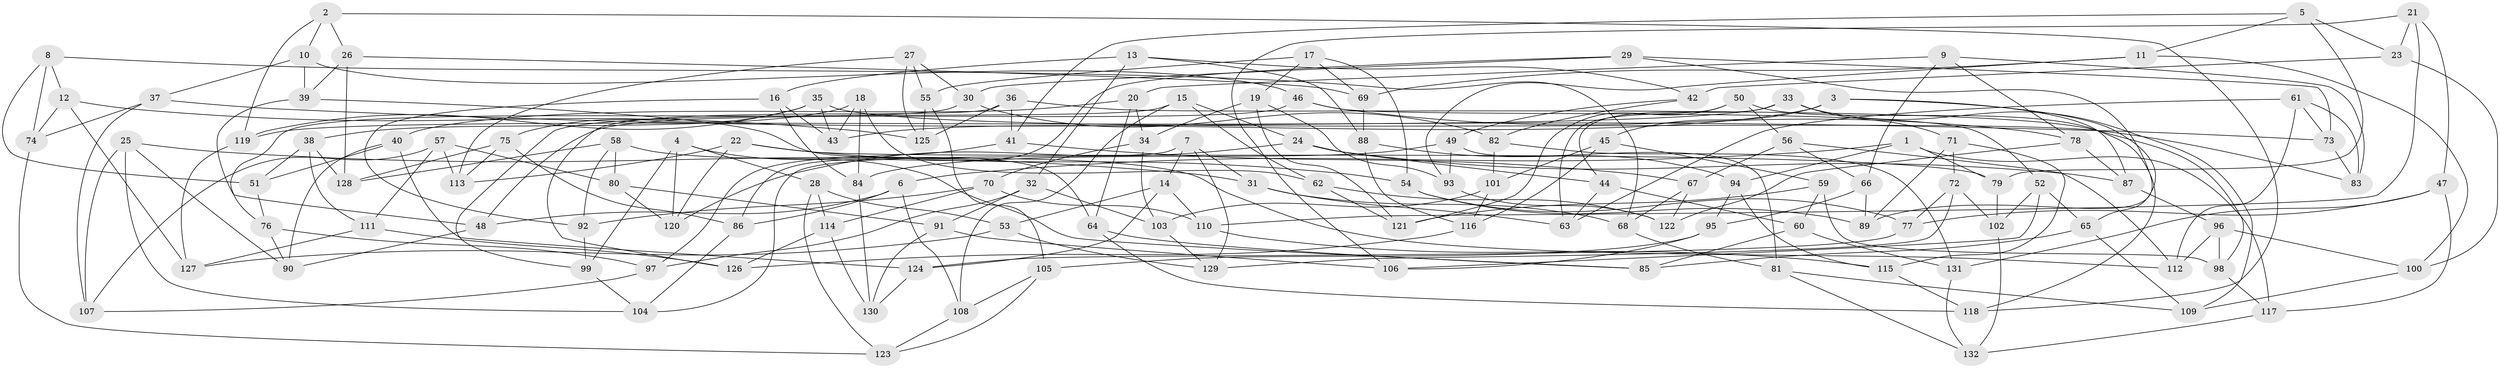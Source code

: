 // coarse degree distribution, {3: 0.07575757575757576, 4: 0.5757575757575758, 9: 0.045454545454545456, 8: 0.030303030303030304, 5: 0.09090909090909091, 6: 0.07575757575757576, 15: 0.015151515151515152, 7: 0.07575757575757576, 14: 0.015151515151515152}
// Generated by graph-tools (version 1.1) at 2025/03/03/04/25 22:03:24]
// undirected, 132 vertices, 264 edges
graph export_dot {
graph [start="1"]
  node [color=gray90,style=filled];
  1;
  2;
  3;
  4;
  5;
  6;
  7;
  8;
  9;
  10;
  11;
  12;
  13;
  14;
  15;
  16;
  17;
  18;
  19;
  20;
  21;
  22;
  23;
  24;
  25;
  26;
  27;
  28;
  29;
  30;
  31;
  32;
  33;
  34;
  35;
  36;
  37;
  38;
  39;
  40;
  41;
  42;
  43;
  44;
  45;
  46;
  47;
  48;
  49;
  50;
  51;
  52;
  53;
  54;
  55;
  56;
  57;
  58;
  59;
  60;
  61;
  62;
  63;
  64;
  65;
  66;
  67;
  68;
  69;
  70;
  71;
  72;
  73;
  74;
  75;
  76;
  77;
  78;
  79;
  80;
  81;
  82;
  83;
  84;
  85;
  86;
  87;
  88;
  89;
  90;
  91;
  92;
  93;
  94;
  95;
  96;
  97;
  98;
  99;
  100;
  101;
  102;
  103;
  104;
  105;
  106;
  107;
  108;
  109;
  110;
  111;
  112;
  113;
  114;
  115;
  116;
  117;
  118;
  119;
  120;
  121;
  122;
  123;
  124;
  125;
  126;
  127;
  128;
  129;
  130;
  131;
  132;
  1 -- 79;
  1 -- 117;
  1 -- 94;
  1 -- 6;
  2 -- 26;
  2 -- 119;
  2 -- 10;
  2 -- 118;
  3 -- 45;
  3 -- 87;
  3 -- 65;
  3 -- 43;
  4 -- 85;
  4 -- 28;
  4 -- 120;
  4 -- 99;
  5 -- 41;
  5 -- 11;
  5 -- 23;
  5 -- 79;
  6 -- 48;
  6 -- 108;
  6 -- 86;
  7 -- 104;
  7 -- 14;
  7 -- 129;
  7 -- 31;
  8 -- 74;
  8 -- 12;
  8 -- 68;
  8 -- 51;
  9 -- 78;
  9 -- 83;
  9 -- 66;
  9 -- 20;
  10 -- 46;
  10 -- 37;
  10 -- 39;
  11 -- 100;
  11 -- 93;
  11 -- 69;
  12 -- 125;
  12 -- 127;
  12 -- 74;
  13 -- 32;
  13 -- 88;
  13 -- 16;
  13 -- 42;
  14 -- 124;
  14 -- 53;
  14 -- 110;
  15 -- 24;
  15 -- 99;
  15 -- 62;
  15 -- 108;
  16 -- 92;
  16 -- 84;
  16 -- 43;
  17 -- 55;
  17 -- 54;
  17 -- 19;
  17 -- 69;
  18 -- 38;
  18 -- 43;
  18 -- 62;
  18 -- 84;
  19 -- 93;
  19 -- 121;
  19 -- 34;
  20 -- 40;
  20 -- 64;
  20 -- 34;
  21 -- 106;
  21 -- 110;
  21 -- 23;
  21 -- 47;
  22 -- 79;
  22 -- 120;
  22 -- 54;
  22 -- 113;
  23 -- 42;
  23 -- 100;
  24 -- 44;
  24 -- 87;
  24 -- 120;
  25 -- 90;
  25 -- 107;
  25 -- 104;
  25 -- 31;
  26 -- 39;
  26 -- 128;
  26 -- 69;
  27 -- 30;
  27 -- 125;
  27 -- 55;
  27 -- 113;
  28 -- 53;
  28 -- 114;
  28 -- 123;
  29 -- 86;
  29 -- 30;
  29 -- 89;
  29 -- 73;
  30 -- 76;
  30 -- 82;
  31 -- 68;
  31 -- 63;
  32 -- 91;
  32 -- 103;
  32 -- 97;
  33 -- 109;
  33 -- 71;
  33 -- 119;
  33 -- 44;
  34 -- 70;
  34 -- 103;
  35 -- 119;
  35 -- 83;
  35 -- 75;
  35 -- 43;
  36 -- 126;
  36 -- 125;
  36 -- 41;
  36 -- 98;
  37 -- 73;
  37 -- 107;
  37 -- 74;
  38 -- 51;
  38 -- 111;
  38 -- 128;
  39 -- 48;
  39 -- 64;
  40 -- 51;
  40 -- 124;
  40 -- 90;
  41 -- 97;
  41 -- 67;
  42 -- 49;
  42 -- 82;
  44 -- 60;
  44 -- 63;
  45 -- 59;
  45 -- 116;
  45 -- 101;
  46 -- 52;
  46 -- 78;
  46 -- 48;
  47 -- 77;
  47 -- 117;
  47 -- 131;
  48 -- 90;
  49 -- 81;
  49 -- 84;
  49 -- 93;
  50 -- 56;
  50 -- 121;
  50 -- 118;
  50 -- 63;
  51 -- 76;
  52 -- 65;
  52 -- 106;
  52 -- 102;
  53 -- 127;
  53 -- 129;
  54 -- 89;
  54 -- 77;
  55 -- 125;
  55 -- 105;
  56 -- 66;
  56 -- 67;
  56 -- 112;
  57 -- 113;
  57 -- 80;
  57 -- 111;
  57 -- 107;
  58 -- 112;
  58 -- 92;
  58 -- 128;
  58 -- 80;
  59 -- 98;
  59 -- 60;
  59 -- 121;
  60 -- 85;
  60 -- 131;
  61 -- 83;
  61 -- 73;
  61 -- 63;
  61 -- 112;
  62 -- 122;
  62 -- 121;
  64 -- 118;
  64 -- 85;
  65 -- 109;
  65 -- 85;
  66 -- 89;
  66 -- 95;
  67 -- 68;
  67 -- 122;
  68 -- 81;
  69 -- 88;
  70 -- 110;
  70 -- 114;
  70 -- 92;
  71 -- 89;
  71 -- 115;
  71 -- 72;
  72 -- 102;
  72 -- 129;
  72 -- 77;
  73 -- 83;
  74 -- 123;
  75 -- 86;
  75 -- 128;
  75 -- 113;
  76 -- 97;
  76 -- 90;
  77 -- 124;
  78 -- 87;
  78 -- 122;
  79 -- 102;
  80 -- 120;
  80 -- 91;
  81 -- 132;
  81 -- 109;
  82 -- 101;
  82 -- 131;
  84 -- 130;
  86 -- 104;
  87 -- 96;
  88 -- 94;
  88 -- 116;
  91 -- 106;
  91 -- 130;
  92 -- 99;
  93 -- 122;
  94 -- 95;
  94 -- 115;
  95 -- 105;
  95 -- 106;
  96 -- 112;
  96 -- 98;
  96 -- 100;
  97 -- 107;
  98 -- 117;
  99 -- 104;
  100 -- 109;
  101 -- 103;
  101 -- 116;
  102 -- 132;
  103 -- 129;
  105 -- 108;
  105 -- 123;
  108 -- 123;
  110 -- 115;
  111 -- 126;
  111 -- 127;
  114 -- 126;
  114 -- 130;
  115 -- 118;
  116 -- 126;
  117 -- 132;
  119 -- 127;
  124 -- 130;
  131 -- 132;
}
